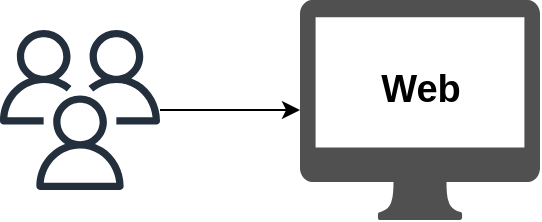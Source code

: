 <mxfile version="28.1.0">
  <diagram name="Sayfa -1" id="q-JTq_MwkXCS8eybBKDj">
    <mxGraphModel dx="1018" dy="689" grid="1" gridSize="10" guides="1" tooltips="1" connect="1" arrows="1" fold="1" page="1" pageScale="1" pageWidth="827" pageHeight="1169" math="0" shadow="0">
      <root>
        <mxCell id="0" />
        <mxCell id="1" parent="0" />
        <mxCell id="O1bK9W54CTZ-ofnbBub_-4" value="" style="edgeStyle=orthogonalEdgeStyle;rounded=0;orthogonalLoop=1;jettySize=auto;html=1;" parent="1" source="O1bK9W54CTZ-ofnbBub_-2" target="O1bK9W54CTZ-ofnbBub_-3" edge="1">
          <mxGeometry relative="1" as="geometry" />
        </mxCell>
        <mxCell id="O1bK9W54CTZ-ofnbBub_-2" value="" style="sketch=0;outlineConnect=0;fontColor=#232F3E;gradientColor=none;fillColor=#232F3D;strokeColor=none;dashed=0;verticalLabelPosition=bottom;verticalAlign=top;align=center;html=1;fontSize=12;fontStyle=0;aspect=fixed;pointerEvents=1;shape=mxgraph.aws4.users;" parent="1" vertex="1">
          <mxGeometry x="30" y="260" width="80" height="80" as="geometry" />
        </mxCell>
        <mxCell id="O1bK9W54CTZ-ofnbBub_-3" value="" style="sketch=0;pointerEvents=1;shadow=0;dashed=0;html=1;strokeColor=none;fillColor=#505050;labelPosition=center;verticalLabelPosition=bottom;verticalAlign=top;outlineConnect=0;align=center;shape=mxgraph.office.devices.mac_client;" parent="1" vertex="1">
          <mxGeometry x="180" y="245" width="120" height="110" as="geometry" />
        </mxCell>
        <mxCell id="O1bK9W54CTZ-ofnbBub_-6" value="Web" style="text;strokeColor=none;fillColor=none;html=1;fontSize=19;fontStyle=1;verticalAlign=middle;align=center;strokeWidth=1;" parent="1" vertex="1">
          <mxGeometry x="190" y="270" width="100" height="40" as="geometry" />
        </mxCell>
      </root>
    </mxGraphModel>
  </diagram>
</mxfile>
